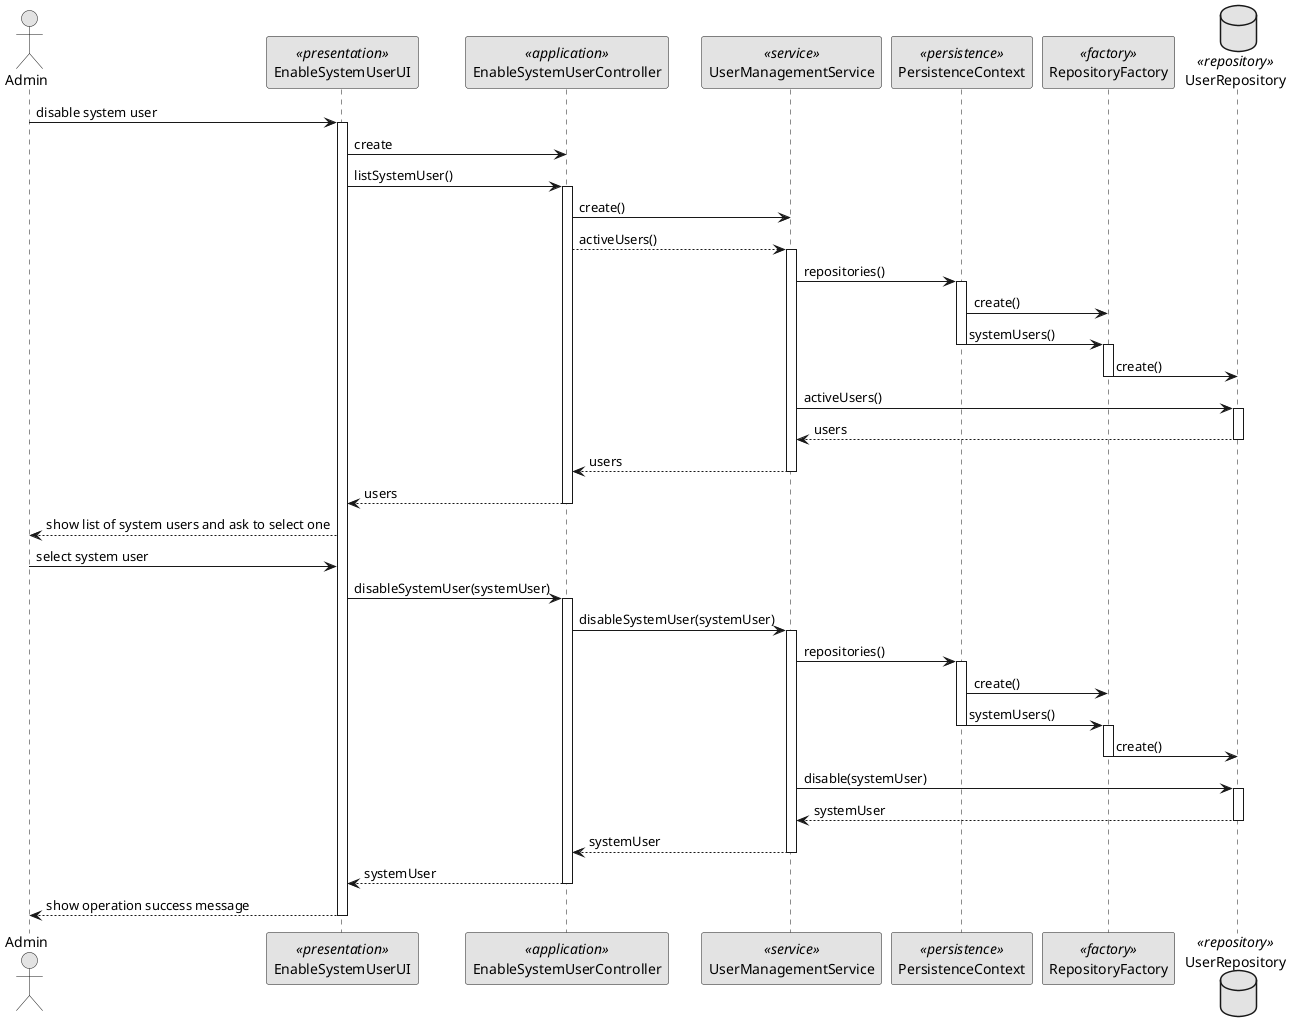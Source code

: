 @startuml
'http://plantuml.com/skinparam.html
'skinparam handwritten true
skinparam monochrome true
skinparam packageStyle rect
skinparam defaultFontName FG Virgil
skinparam shadowing false

actor Admin as Actor
participant EnableSystemUserUI as UI <<presentation>>
participant EnableSystemUserController as Controller <<application>>
participant UserManagementService as Service <<service>>
participant PersistenceContext as Persistence <<persistence>>
participant RepositoryFactory as Factory <<factory>>
database UserRepository as Repository <<repository>>


Actor -> UI: disable system user
activate UI
UI -> Controller: create
UI -> Controller: listSystemUser()
activate Controller
Controller -> Service: create()
Controller --> Service:  activeUsers()
activate Service

Service -> Persistence: repositories()
activate Persistence

Persistence -> Factory:create()
Persistence -> Factory:systemUsers()
deactivate Persistence
activate Factory
Factory->Repository:create()
deactivate Factory

Service -> Repository: activeUsers()
activate Repository
Repository--> Service:users
deactivate Repository

Service --> Controller: users
deactivate Service

Controller --> UI: users
deactivate Controller
UI--> Actor: show list of system users and ask to select one
Actor -> UI: select system user

UI -> Controller: disableSystemUser(systemUser)
activate Controller
Controller -> Service: disableSystemUser(systemUser)
activate Service
Service -> Persistence: repositories()
activate Persistence
Persistence -> Factory:create()
Persistence -> Factory:systemUsers()
deactivate Persistence
activate Factory
Factory->Repository:create()
deactivate Factory
Service -> Repository: disable(systemUser)
activate Repository
Repository--> Service:systemUser
deactivate Repository
Service --> Controller: systemUser
deactivate Service
Controller --> UI: systemUser
deactivate Controller
UI --> Actor: show operation success message


deactivate UI
@enduml